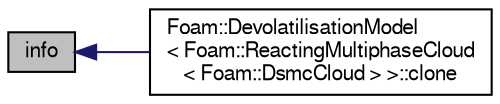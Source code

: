 digraph "info"
{
  bgcolor="transparent";
  edge [fontname="FreeSans",fontsize="10",labelfontname="FreeSans",labelfontsize="10"];
  node [fontname="FreeSans",fontsize="10",shape=record];
  rankdir="LR";
  Node27 [label="info",height=0.2,width=0.4,color="black", fillcolor="grey75", style="filled", fontcolor="black"];
  Node27 -> Node28 [dir="back",color="midnightblue",fontsize="10",style="solid",fontname="FreeSans"];
  Node28 [label="Foam::DevolatilisationModel\l\< Foam::ReactingMultiphaseCloud\l\< Foam::DsmcCloud \> \>::clone",height=0.2,width=0.4,color="black",URL="$a23818.html#a5444726b464e459eb61adecc68a8b367",tooltip="Construct and return a clone. "];
}
